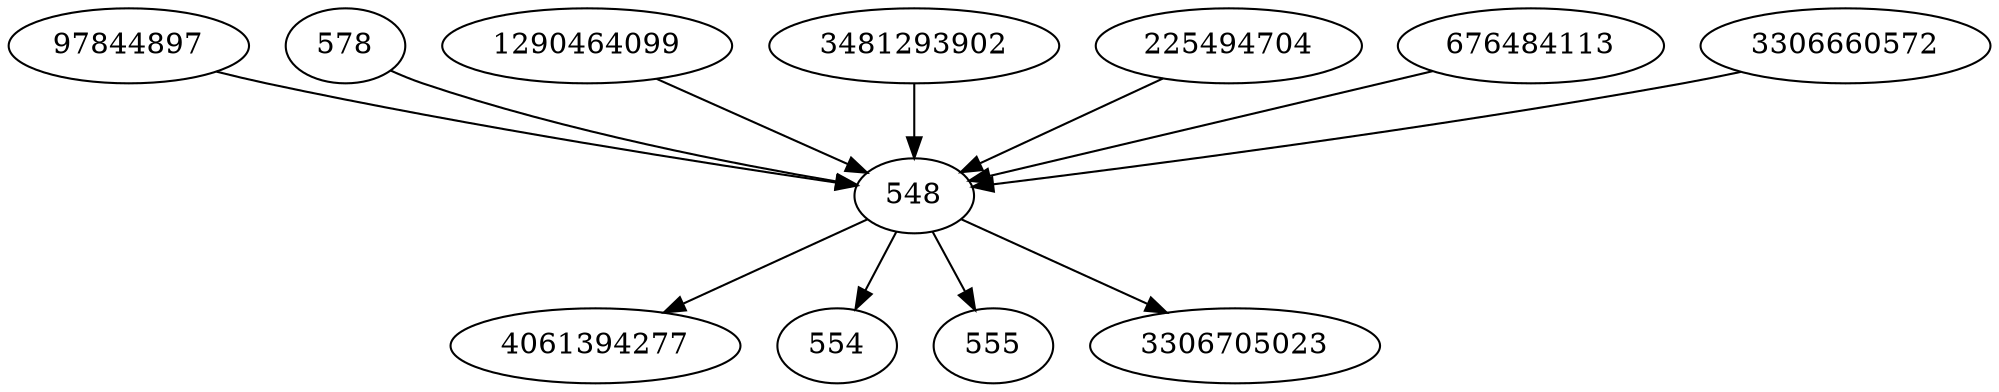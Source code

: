 strict digraph  {
97844897;
578;
1290464099;
548;
4061394277;
554;
555;
3481293902;
225494704;
676484113;
3306660572;
3306705023;
97844897 -> 548;
578 -> 548;
1290464099 -> 548;
548 -> 4061394277;
548 -> 555;
548 -> 554;
548 -> 3306705023;
3481293902 -> 548;
225494704 -> 548;
676484113 -> 548;
3306660572 -> 548;
}
